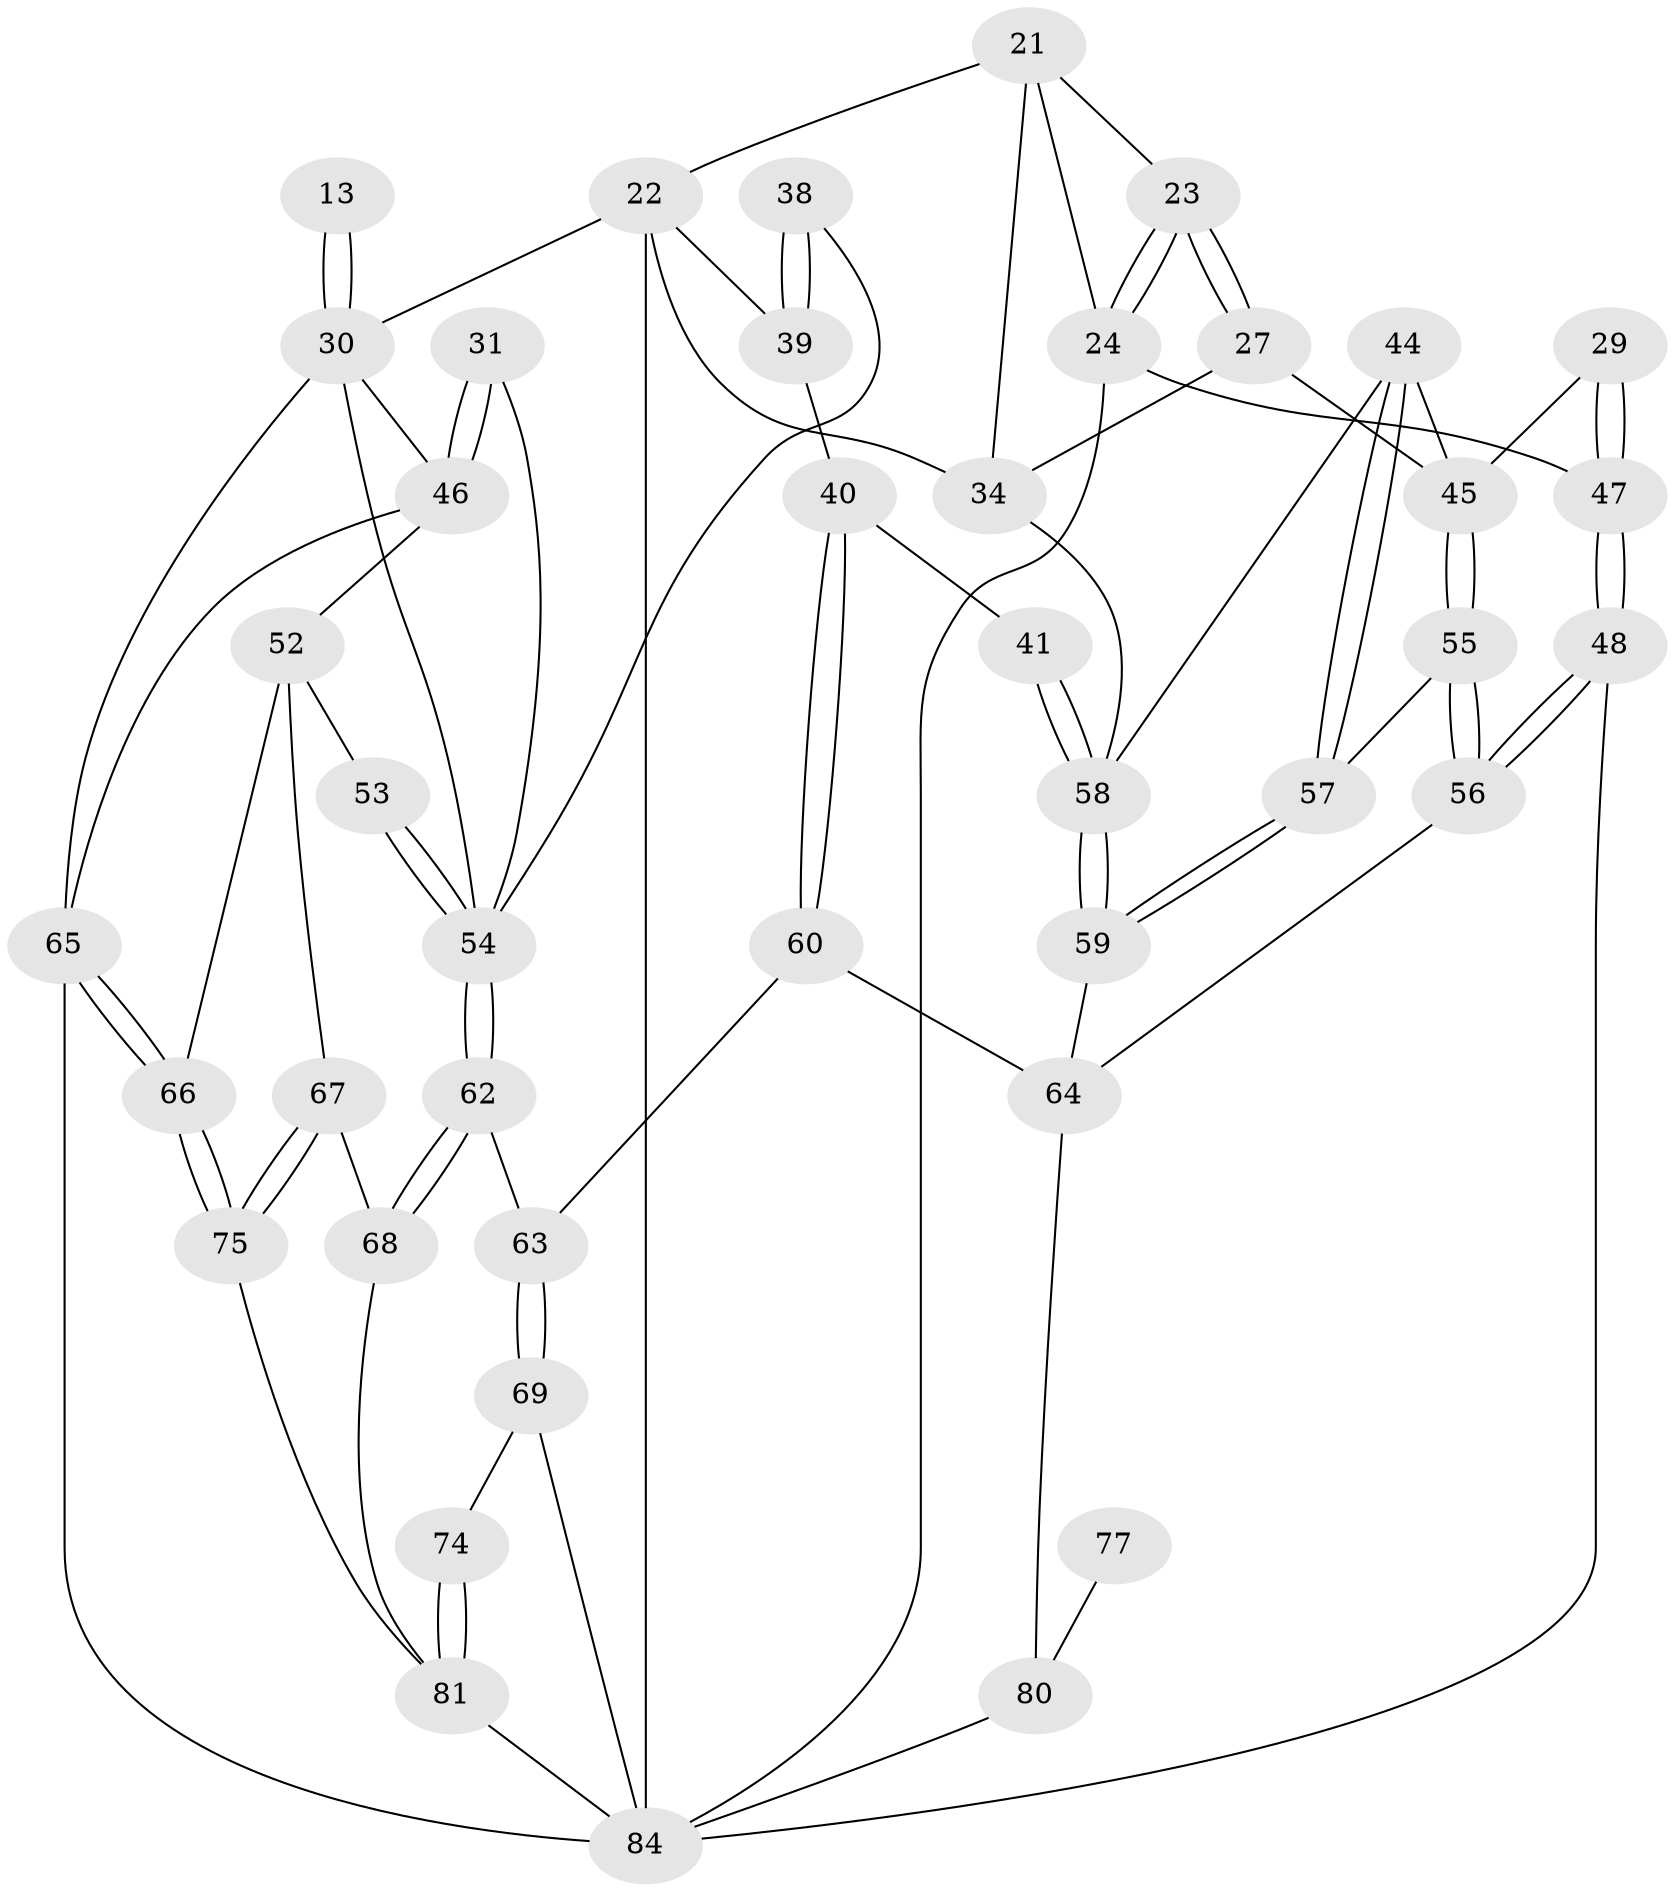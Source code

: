 // original degree distribution, {3: 0.023809523809523808, 6: 0.2619047619047619, 4: 0.2857142857142857, 5: 0.42857142857142855}
// Generated by graph-tools (version 1.1) at 2025/01/03/09/25 05:01:30]
// undirected, 42 vertices, 91 edges
graph export_dot {
graph [start="1"]
  node [color=gray90,style=filled];
  13 [pos="+0.6507839736965567+0.23453908494558445"];
  21 [pos="+0.32425411364397017+0.1680908695647941",super="+17"];
  22 [pos="+0.5977049313220838+0.20843916268629234",super="+18+19+8"];
  23 [pos="+0.1610756555424208+0.22719012801532457"];
  24 [pos="+0.13090364900892146+0.1394352308857363",super="+16"];
  27 [pos="+0.1642492660864958+0.3002126441749567"];
  29 [pos="+0.002965215619455492+0.33778505636826006"];
  30 [pos="+0.6953707637050368+0.2895698832835628",super="+11+12+14"];
  31 [pos="+0.920116951222658+0.32699504343904534"];
  34 [pos="+0.27592985200241016+0.32262884350315124",super="+20"];
  38 [pos="+0.5335466353480661+0.4354160057660975"];
  39 [pos="+0.4755985699255975+0.42572170027022593",super="+36+35"];
  40 [pos="+0.4458955690397759+0.43692980639108436"];
  41 [pos="+0.42395860376005745+0.4341048047039481"];
  44 [pos="+0.17967551060405723+0.43715930297850164"];
  45 [pos="+0.07573810001041897+0.38891656434499794",super="+28"];
  46 [pos="+1+0.35798648101984726",super="+10"];
  47 [pos="+0+0.3651924961477776",super="+25+26"];
  48 [pos="+0+0.6291647031843149"];
  52 [pos="+0.8530047045419689+0.5905881456438679",super="+51"];
  53 [pos="+0.8422596107653484+0.5834766699309146"];
  54 [pos="+0.6491451238557479+0.5606117071369402",super="+37+33+32"];
  55 [pos="+0.12047413129461887+0.5292624378637526"];
  56 [pos="+0.07020394487140713+0.5969400541409742"];
  57 [pos="+0.1620989240537825+0.5096143221246634"];
  58 [pos="+0.28443189511352046+0.5467038407517285",super="+43+42"];
  59 [pos="+0.28298090291368044+0.556056958373919"];
  60 [pos="+0.3802385738732242+0.6550279949484712"];
  62 [pos="+0.6071374471478546+0.6362319527911042"];
  63 [pos="+0.48786519742564266+0.6555553217523423"];
  64 [pos="+0.2859257233841792+0.7162486831625655",super="+61"];
  65 [pos="+1+1",super="+2"];
  66 [pos="+1+1"];
  67 [pos="+0.7952656121412924+0.7893426605717137"];
  68 [pos="+0.625043065847766+0.700022871054301"];
  69 [pos="+0.48078516831970364+0.9049170994631507"];
  74 [pos="+0.5824301484260948+0.8569751455783745"];
  75 [pos="+0.8040345053118042+0.8054736785275771"];
  77 [pos="+0.18279304044807693+0.7882253083011627"];
  80 [pos="+0.004652139275112316+1",super="+78+79"];
  81 [pos="+0.704339429795705+0.9622879188148483",super="+76+73"];
  84 [pos="+0.4365578235736856+1",super="+82+83+70+50+49"];
  13 -- 30 [weight=3];
  13 -- 30;
  21 -- 23;
  21 -- 34;
  21 -- 24;
  21 -- 22;
  22 -- 39 [weight=2];
  22 -- 30 [weight=2];
  22 -- 34;
  22 -- 84;
  23 -- 24;
  23 -- 24;
  23 -- 27;
  23 -- 27;
  24 -- 47 [weight=2];
  24 -- 84;
  27 -- 34;
  27 -- 45;
  29 -- 47 [weight=2];
  29 -- 47;
  29 -- 45;
  30 -- 46;
  30 -- 54;
  30 -- 65;
  31 -- 46 [weight=2];
  31 -- 46;
  31 -- 54;
  34 -- 58;
  38 -- 39 [weight=2];
  38 -- 39;
  38 -- 54;
  39 -- 40;
  40 -- 41;
  40 -- 60;
  40 -- 60;
  41 -- 58 [weight=2];
  41 -- 58;
  44 -- 45;
  44 -- 57;
  44 -- 57;
  44 -- 58;
  45 -- 55;
  45 -- 55;
  46 -- 65;
  46 -- 52;
  47 -- 48;
  47 -- 48;
  48 -- 56;
  48 -- 56;
  48 -- 84;
  52 -- 53;
  52 -- 67;
  52 -- 66;
  53 -- 54 [weight=2];
  53 -- 54;
  54 -- 62;
  54 -- 62;
  55 -- 56;
  55 -- 56;
  55 -- 57;
  56 -- 64;
  57 -- 59;
  57 -- 59;
  58 -- 59;
  58 -- 59;
  59 -- 64;
  60 -- 63;
  60 -- 64;
  62 -- 63;
  62 -- 68;
  62 -- 68;
  63 -- 69;
  63 -- 69;
  64 -- 80;
  65 -- 66;
  65 -- 66;
  65 -- 84 [weight=3];
  66 -- 75;
  66 -- 75;
  67 -- 68;
  67 -- 75;
  67 -- 75;
  68 -- 81;
  69 -- 74;
  69 -- 84;
  74 -- 81 [weight=2];
  74 -- 81;
  75 -- 81;
  77 -- 80 [weight=3];
  80 -- 84 [weight=3];
  81 -- 84;
}
